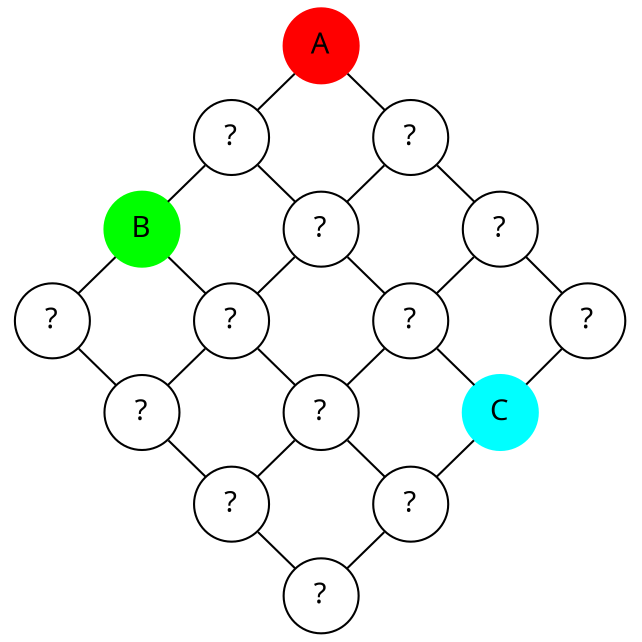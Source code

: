 graph G {
    ratio=1
    ranksep=0.1;
    nodesep=0.5;

    node [fontname="Monaco"];

    n11 [shape=circle, label="A", color=red, style=filled];
    n12 [shape=circle, label="?"];
    n13 [shape=circle, label="B", color=green, style=filled];
    n14 [shape=circle, label="?"];

    n21 [shape=circle, label="?"];
    n22 [shape=circle, label="?"];
    n23 [shape=circle, label="?"];
    n24 [shape=circle, label="?"];

    n31 [shape=circle, label="?"];
    n32 [shape=circle, label="?"];
    n33 [shape=circle, label="?"];
    n34 [shape=circle, label="?"];

    n41 [shape=circle, label="?"];
    n42 [shape=circle, label="C", color=cyan, style=filled];
    n43 [shape=circle, label="?"];
    n44 [shape=circle, label="?"];

    n11 -- n12 -- n13 -- n14;
    n21 -- n22 -- n23 -- n24;
    n31 -- n32 -- n33 -- n34;
    n41 -- n42 -- n43 -- n44;

    n11 -- n21 -- n31 -- n41;
    n12 -- n22 -- n32 -- n42;
    n13 -- n23 -- n33 -- n43;
    n14 -- n24 -- n34 -- n44;
}
